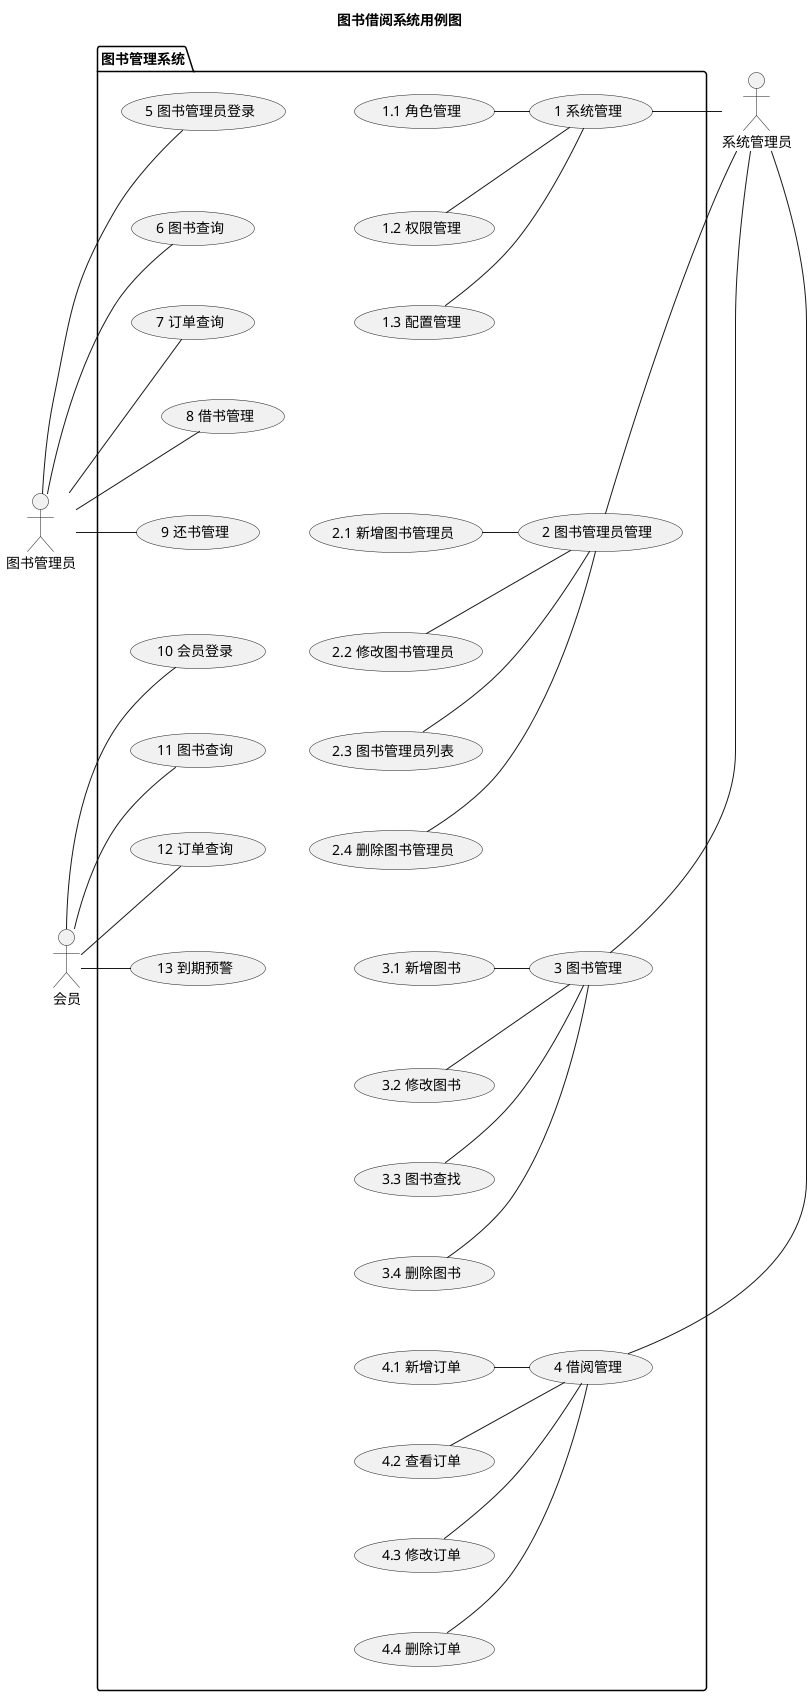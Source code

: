 @startuml
title 图书借阅系统用例图
actor 系统管理员 as sys
actor 图书管理员 as tushu
actor 会员 as user

package 图书管理系统 {
together {
(1 系统管理) as uc1
(2 图书管理员管理) as uc2
(3 图书管理) as uc3
(4 借阅管理) as uc4
}

together {
(1.1 角色管理) as uc1_1
(1.2 权限管理) as uc1_2
(1.3 配置管理) as uc1_3
}

together {
(2.1 新增图书管理员) as uc2_1
(2.2 修改图书管理员) as uc2_2
(2.3 图书管理员列表) as uc2_3
(2.4 删除图书管理员) as uc2_4
}

together {
(3.1 新增图书) as uc3_1
(3.2 修改图书) as uc3_2
(3.3 图书查找) as uc3_3
(3.4 删除图书) as uc3_4
}

together {
(4.1 新增订单) as uc4_1
(4.2 查看订单) as uc4_2
(4.3 修改订单) as uc4_3
(4.4 删除订单) as uc4_4
}

together {
(5 图书管理员登录) as uc5
(6 图书查询) as uc6
(7 订单查询) as uc7 
(8 借书管理) as uc8
(9 还书管理) as uc9
}

together {
    (10 会员登录) as uc10
    (11 图书查询) as uc11
    (12 订单查询) as uc12
    (13 到期预警) as uc13
}

}

uc5 - tushu
uc6 - tushu
uc7 - tushu
uc8 - tushu
uc9 - tushu

uc10 - user
uc11 - user
uc12 - user
uc13 - user


sys - uc1
sys - uc2
sys - uc3
sys - uc4

tushu -[hidden]down- user

uc1 -[hidden]down---- uc2
uc2 -[hidden]down---- uc3
uc3 -[hidden]down---- uc4

uc5 -[hidden]down- uc6
uc6 -[hidden]down- uc7
uc7 -[hidden]down- uc8
uc8 -[hidden]down- uc9
uc9 -[hidden]down- uc10
uc10 -[hidden]down- uc11
uc11 -[hidden]down- uc12
uc12 -[hidden]down- uc13

uc1_1 -[hidden]down- uc1_2
uc1_2 -[hidden]down- uc1_3

uc2_1 -[hidden]down- uc2_2
uc2_2 -[hidden]down- uc2_3
uc2_3 -[hidden]down- uc2_4

uc3_1 -[hidden]down- uc3_2
uc3_2 -[hidden]down- uc3_3
uc3_3 -[hidden]down- uc3_4

uc4_1 -[hidden]down- uc4_2
uc4_2 -[hidden]down- uc4_3
uc4_3 -[hidden]down- uc4_4

uc1 - uc1_1
uc1 - uc1_2
uc1 - uc1_3

uc2 - uc2_1
uc2 - uc2_2
uc2 - uc2_3
uc2 - uc2_4

uc3 -uc3_1
uc3 -uc3_2
uc3 -uc3_3
uc3 -uc3_4

uc4 -uc4_1
uc4 -uc4_2
uc4 -uc4_3
uc4 -uc4_4


@enduml